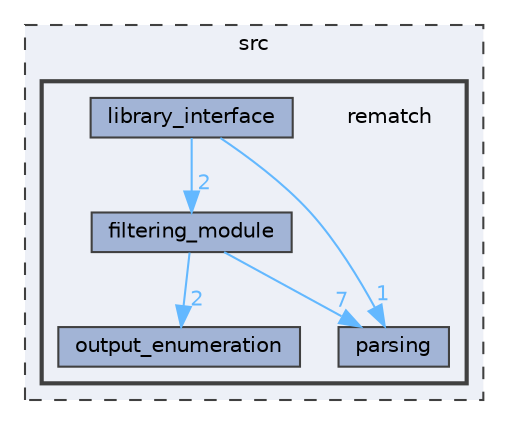 digraph "src/rematch"
{
 // LATEX_PDF_SIZE
  bgcolor="transparent";
  edge [fontname=Helvetica,fontsize=10,labelfontname=Helvetica,labelfontsize=10];
  node [fontname=Helvetica,fontsize=10,shape=box,height=0.2,width=0.4];
  compound=true
  subgraph clusterdir_68267d1309a1af8e8297ef4c3efbcdba {
    graph [ bgcolor="#edf0f7", pencolor="grey25", label="src", fontname=Helvetica,fontsize=10 style="filled,dashed", URL="dir_68267d1309a1af8e8297ef4c3efbcdba.html",tooltip=""]
  subgraph clusterdir_84e318d4ffda23eef14e1bcd9ece9399 {
    graph [ bgcolor="#edf0f7", pencolor="grey25", label="", fontname=Helvetica,fontsize=10 style="filled,bold", URL="dir_84e318d4ffda23eef14e1bcd9ece9399.html",tooltip=""]
    dir_84e318d4ffda23eef14e1bcd9ece9399 [shape=plaintext, label="rematch"];
  dir_cba3ced6a1381c8cc6efe98872dc2d41 [label="filtering_module", fillcolor="#a2b4d6", color="grey25", style="filled", URL="dir_cba3ced6a1381c8cc6efe98872dc2d41.html",tooltip=""];
  dir_66410f39244e057a178db31b071aebe9 [label="library_interface", fillcolor="#a2b4d6", color="grey25", style="filled", URL="dir_66410f39244e057a178db31b071aebe9.html",tooltip=""];
  dir_913ffae9e1b3757e6eda740c1d8e420a [label="output_enumeration", fillcolor="#a2b4d6", color="grey25", style="filled", URL="dir_913ffae9e1b3757e6eda740c1d8e420a.html",tooltip=""];
  dir_a5e55677c50a1bf7f16b6811453fb172 [label="parsing", fillcolor="#a2b4d6", color="grey25", style="filled", URL="dir_a5e55677c50a1bf7f16b6811453fb172.html",tooltip=""];
  }
  }
  dir_cba3ced6a1381c8cc6efe98872dc2d41->dir_913ffae9e1b3757e6eda740c1d8e420a [headlabel="2", labeldistance=1.5 headhref="dir_000003_000008.html" color="steelblue1" fontcolor="steelblue1"];
  dir_cba3ced6a1381c8cc6efe98872dc2d41->dir_a5e55677c50a1bf7f16b6811453fb172 [headlabel="7", labeldistance=1.5 headhref="dir_000003_000009.html" color="steelblue1" fontcolor="steelblue1"];
  dir_66410f39244e057a178db31b071aebe9->dir_a5e55677c50a1bf7f16b6811453fb172 [headlabel="1", labeldistance=1.5 headhref="dir_000005_000009.html" color="steelblue1" fontcolor="steelblue1"];
  dir_66410f39244e057a178db31b071aebe9->dir_cba3ced6a1381c8cc6efe98872dc2d41 [headlabel="2", labeldistance=1.5 headhref="dir_000005_000003.html" color="steelblue1" fontcolor="steelblue1"];
}
